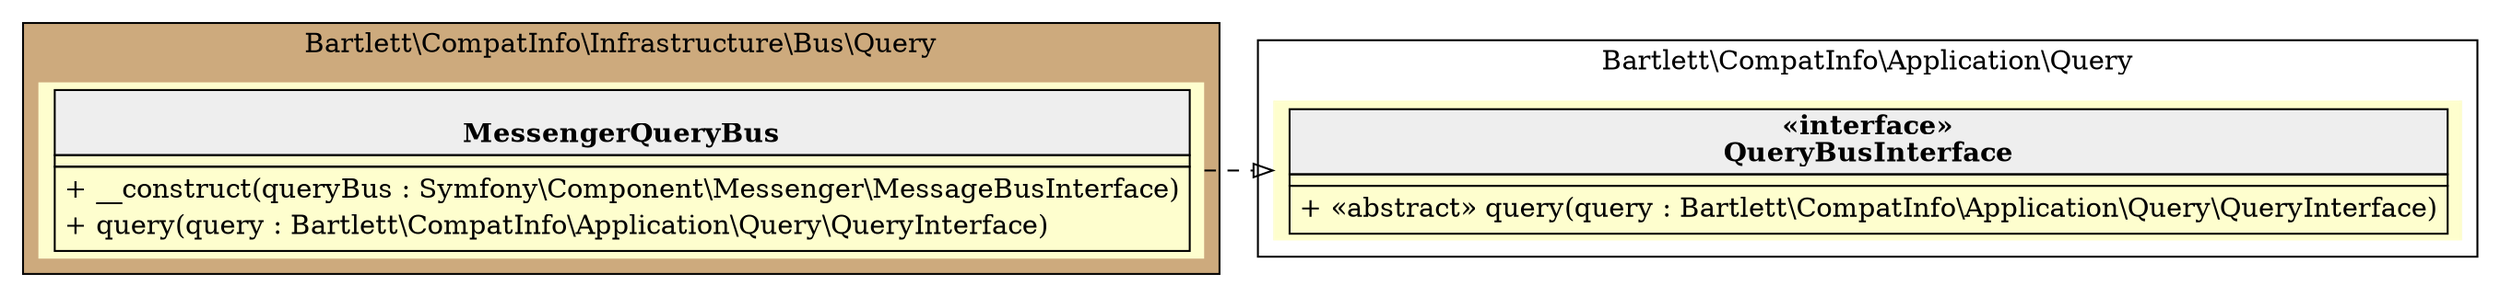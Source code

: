 digraph {
  graph [rankdir="LR" bgcolor="transparent"]
  node [fillcolor="#FEFECE" style="filled"]
  subgraph cluster_0 {
    graph [bgcolor="burlywood3"]
    label = "Bartlett\\CompatInfo\\Infrastructure\\Bus\\Query"
    "Bartlett\\CompatInfo\\Infrastructure\\Bus\\Query\\MessengerQueryBus" [shape="none" label=<
<table cellspacing="0" border="0" cellborder="1">
    <tr><td bgcolor="#eeeeee"><b><br/>MessengerQueryBus</b></td></tr>
    <tr><td></td></tr>
    <tr><td><table border="0" cellspacing="0" cellpadding="2">
    <tr><td align="left">+ __construct(queryBus : Symfony\\Component\\Messenger\\MessageBusInterface)</td></tr>
    <tr><td align="left">+ query(query : Bartlett\\CompatInfo\\Application\\Query\\QueryInterface)</td></tr>
</table></td></tr>
</table>>]
  }
  subgraph cluster_1 {
    label = "Bartlett\\CompatInfo\\Application\\Query"
    "Bartlett\\CompatInfo\\Application\\Query\\QueryBusInterface" [shape="none" label=<
<table cellspacing="0" border="0" cellborder="1">
    <tr><td bgcolor="#eeeeee"><b>«interface»<br/>QueryBusInterface</b></td></tr>
    <tr><td></td></tr>
    <tr><td><table border="0" cellspacing="0" cellpadding="2">
    <tr><td align="left">+ «abstract» query(query : Bartlett\\CompatInfo\\Application\\Query\\QueryInterface)</td></tr>
</table></td></tr>
</table>>]
  }
  "Bartlett\\CompatInfo\\Infrastructure\\Bus\\Query\\MessengerQueryBus" -> "Bartlett\\CompatInfo\\Application\\Query\\QueryBusInterface" [arrowhead="empty" style="dashed"]
}
